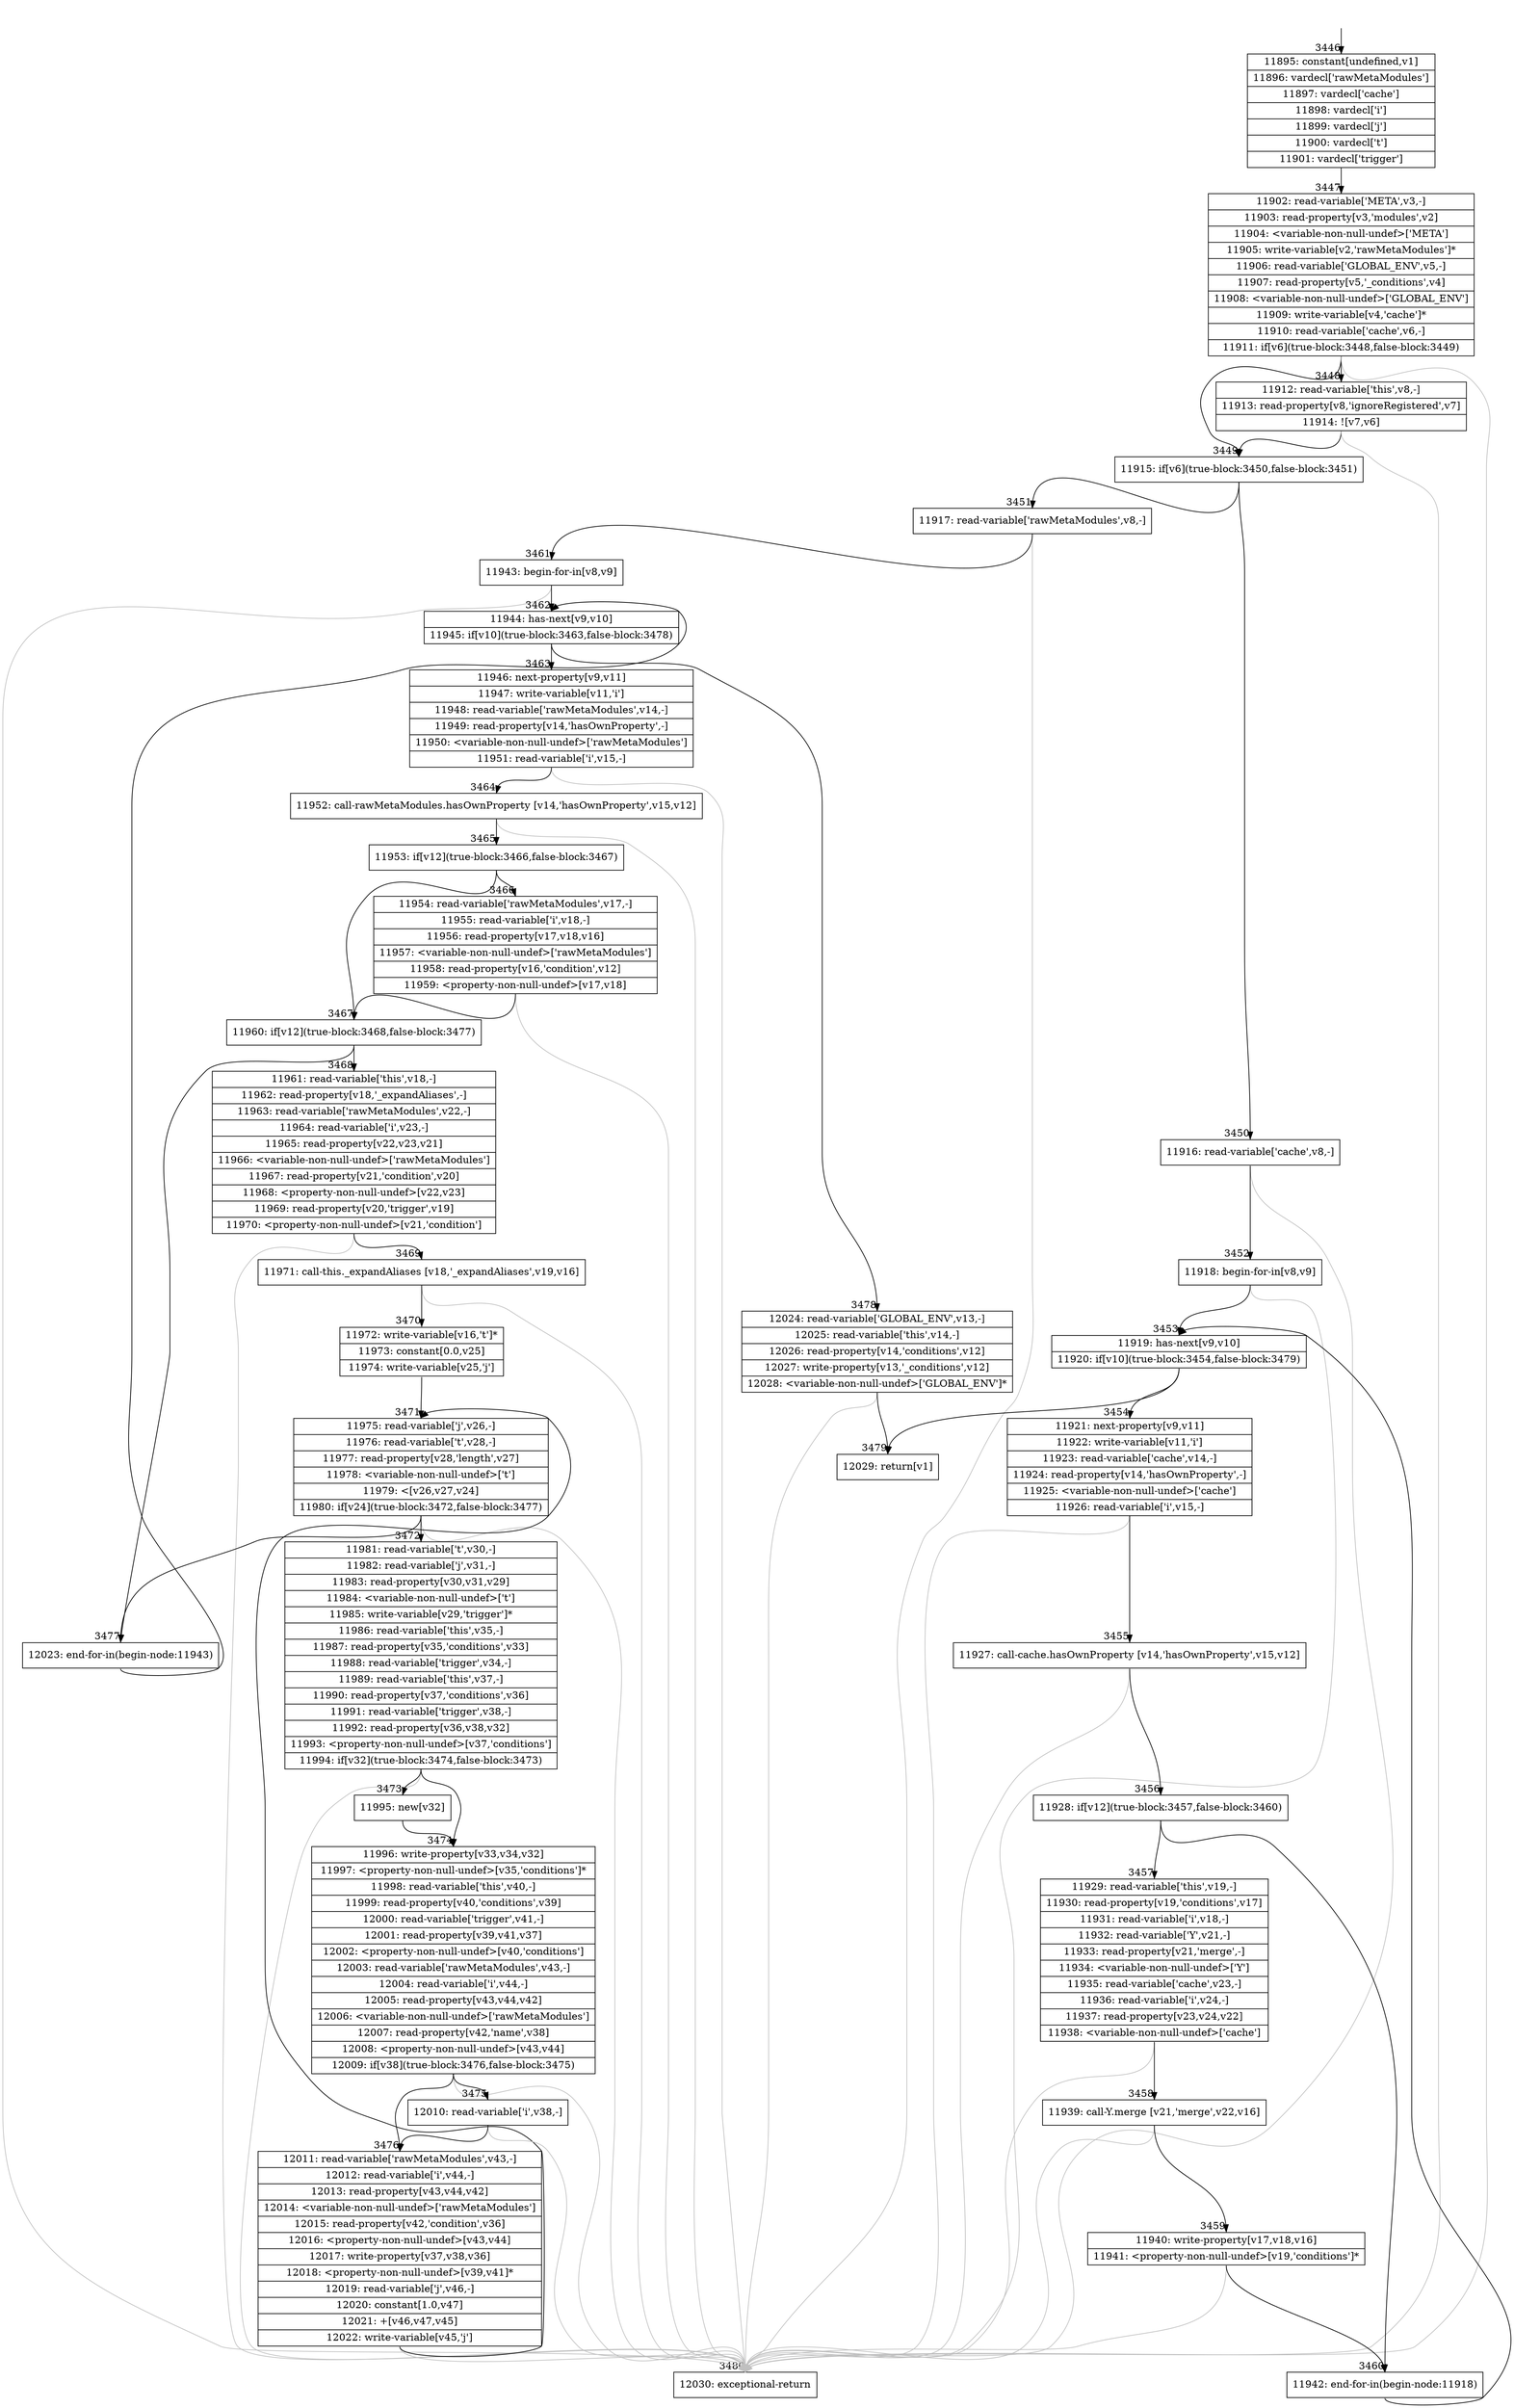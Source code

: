 digraph {
rankdir="TD"
BB_entry183[shape=none,label=""];
BB_entry183 -> BB3446 [tailport=s, headport=n, headlabel="    3446"]
BB3446 [shape=record label="{11895: constant[undefined,v1]|11896: vardecl['rawMetaModules']|11897: vardecl['cache']|11898: vardecl['i']|11899: vardecl['j']|11900: vardecl['t']|11901: vardecl['trigger']}" ] 
BB3446 -> BB3447 [tailport=s, headport=n, headlabel="      3447"]
BB3447 [shape=record label="{11902: read-variable['META',v3,-]|11903: read-property[v3,'modules',v2]|11904: \<variable-non-null-undef\>['META']|11905: write-variable[v2,'rawMetaModules']*|11906: read-variable['GLOBAL_ENV',v5,-]|11907: read-property[v5,'_conditions',v4]|11908: \<variable-non-null-undef\>['GLOBAL_ENV']|11909: write-variable[v4,'cache']*|11910: read-variable['cache',v6,-]|11911: if[v6](true-block:3448,false-block:3449)}" ] 
BB3447 -> BB3449 [tailport=s, headport=n, headlabel="      3449"]
BB3447 -> BB3448 [tailport=s, headport=n, headlabel="      3448"]
BB3447 -> BB3480 [tailport=s, headport=n, color=gray, headlabel="      3480"]
BB3448 [shape=record label="{11912: read-variable['this',v8,-]|11913: read-property[v8,'ignoreRegistered',v7]|11914: ![v7,v6]}" ] 
BB3448 -> BB3449 [tailport=s, headport=n]
BB3448 -> BB3480 [tailport=s, headport=n, color=gray]
BB3449 [shape=record label="{11915: if[v6](true-block:3450,false-block:3451)}" ] 
BB3449 -> BB3450 [tailport=s, headport=n, headlabel="      3450"]
BB3449 -> BB3451 [tailport=s, headport=n, headlabel="      3451"]
BB3450 [shape=record label="{11916: read-variable['cache',v8,-]}" ] 
BB3450 -> BB3452 [tailport=s, headport=n, headlabel="      3452"]
BB3450 -> BB3480 [tailport=s, headport=n, color=gray]
BB3451 [shape=record label="{11917: read-variable['rawMetaModules',v8,-]}" ] 
BB3451 -> BB3461 [tailport=s, headport=n, headlabel="      3461"]
BB3451 -> BB3480 [tailport=s, headport=n, color=gray]
BB3452 [shape=record label="{11918: begin-for-in[v8,v9]}" ] 
BB3452 -> BB3453 [tailport=s, headport=n, headlabel="      3453"]
BB3452 -> BB3480 [tailport=s, headport=n, color=gray]
BB3453 [shape=record label="{11919: has-next[v9,v10]|11920: if[v10](true-block:3454,false-block:3479)}" ] 
BB3453 -> BB3454 [tailport=s, headport=n, headlabel="      3454"]
BB3453 -> BB3479 [tailport=s, headport=n, headlabel="      3479"]
BB3454 [shape=record label="{11921: next-property[v9,v11]|11922: write-variable[v11,'i']|11923: read-variable['cache',v14,-]|11924: read-property[v14,'hasOwnProperty',-]|11925: \<variable-non-null-undef\>['cache']|11926: read-variable['i',v15,-]}" ] 
BB3454 -> BB3455 [tailport=s, headport=n, headlabel="      3455"]
BB3454 -> BB3480 [tailport=s, headport=n, color=gray]
BB3455 [shape=record label="{11927: call-cache.hasOwnProperty [v14,'hasOwnProperty',v15,v12]}" ] 
BB3455 -> BB3456 [tailport=s, headport=n, headlabel="      3456"]
BB3455 -> BB3480 [tailport=s, headport=n, color=gray]
BB3456 [shape=record label="{11928: if[v12](true-block:3457,false-block:3460)}" ] 
BB3456 -> BB3457 [tailport=s, headport=n, headlabel="      3457"]
BB3456 -> BB3460 [tailport=s, headport=n, headlabel="      3460"]
BB3457 [shape=record label="{11929: read-variable['this',v19,-]|11930: read-property[v19,'conditions',v17]|11931: read-variable['i',v18,-]|11932: read-variable['Y',v21,-]|11933: read-property[v21,'merge',-]|11934: \<variable-non-null-undef\>['Y']|11935: read-variable['cache',v23,-]|11936: read-variable['i',v24,-]|11937: read-property[v23,v24,v22]|11938: \<variable-non-null-undef\>['cache']}" ] 
BB3457 -> BB3458 [tailport=s, headport=n, headlabel="      3458"]
BB3457 -> BB3480 [tailport=s, headport=n, color=gray]
BB3458 [shape=record label="{11939: call-Y.merge [v21,'merge',v22,v16]}" ] 
BB3458 -> BB3459 [tailport=s, headport=n, headlabel="      3459"]
BB3458 -> BB3480 [tailport=s, headport=n, color=gray]
BB3459 [shape=record label="{11940: write-property[v17,v18,v16]|11941: \<property-non-null-undef\>[v19,'conditions']*}" ] 
BB3459 -> BB3460 [tailport=s, headport=n]
BB3459 -> BB3480 [tailport=s, headport=n, color=gray]
BB3460 [shape=record label="{11942: end-for-in(begin-node:11918)}" ] 
BB3460 -> BB3453 [tailport=s, headport=n]
BB3461 [shape=record label="{11943: begin-for-in[v8,v9]}" ] 
BB3461 -> BB3462 [tailport=s, headport=n, headlabel="      3462"]
BB3461 -> BB3480 [tailport=s, headport=n, color=gray]
BB3462 [shape=record label="{11944: has-next[v9,v10]|11945: if[v10](true-block:3463,false-block:3478)}" ] 
BB3462 -> BB3463 [tailport=s, headport=n, headlabel="      3463"]
BB3462 -> BB3478 [tailport=s, headport=n, headlabel="      3478"]
BB3463 [shape=record label="{11946: next-property[v9,v11]|11947: write-variable[v11,'i']|11948: read-variable['rawMetaModules',v14,-]|11949: read-property[v14,'hasOwnProperty',-]|11950: \<variable-non-null-undef\>['rawMetaModules']|11951: read-variable['i',v15,-]}" ] 
BB3463 -> BB3464 [tailport=s, headport=n, headlabel="      3464"]
BB3463 -> BB3480 [tailport=s, headport=n, color=gray]
BB3464 [shape=record label="{11952: call-rawMetaModules.hasOwnProperty [v14,'hasOwnProperty',v15,v12]}" ] 
BB3464 -> BB3465 [tailport=s, headport=n, headlabel="      3465"]
BB3464 -> BB3480 [tailport=s, headport=n, color=gray]
BB3465 [shape=record label="{11953: if[v12](true-block:3466,false-block:3467)}" ] 
BB3465 -> BB3467 [tailport=s, headport=n, headlabel="      3467"]
BB3465 -> BB3466 [tailport=s, headport=n, headlabel="      3466"]
BB3466 [shape=record label="{11954: read-variable['rawMetaModules',v17,-]|11955: read-variable['i',v18,-]|11956: read-property[v17,v18,v16]|11957: \<variable-non-null-undef\>['rawMetaModules']|11958: read-property[v16,'condition',v12]|11959: \<property-non-null-undef\>[v17,v18]}" ] 
BB3466 -> BB3467 [tailport=s, headport=n]
BB3466 -> BB3480 [tailport=s, headport=n, color=gray]
BB3467 [shape=record label="{11960: if[v12](true-block:3468,false-block:3477)}" ] 
BB3467 -> BB3468 [tailport=s, headport=n, headlabel="      3468"]
BB3467 -> BB3477 [tailport=s, headport=n, headlabel="      3477"]
BB3468 [shape=record label="{11961: read-variable['this',v18,-]|11962: read-property[v18,'_expandAliases',-]|11963: read-variable['rawMetaModules',v22,-]|11964: read-variable['i',v23,-]|11965: read-property[v22,v23,v21]|11966: \<variable-non-null-undef\>['rawMetaModules']|11967: read-property[v21,'condition',v20]|11968: \<property-non-null-undef\>[v22,v23]|11969: read-property[v20,'trigger',v19]|11970: \<property-non-null-undef\>[v21,'condition']}" ] 
BB3468 -> BB3469 [tailport=s, headport=n, headlabel="      3469"]
BB3468 -> BB3480 [tailport=s, headport=n, color=gray]
BB3469 [shape=record label="{11971: call-this._expandAliases [v18,'_expandAliases',v19,v16]}" ] 
BB3469 -> BB3470 [tailport=s, headport=n, headlabel="      3470"]
BB3469 -> BB3480 [tailport=s, headport=n, color=gray]
BB3470 [shape=record label="{11972: write-variable[v16,'t']*|11973: constant[0.0,v25]|11974: write-variable[v25,'j']}" ] 
BB3470 -> BB3471 [tailport=s, headport=n, headlabel="      3471"]
BB3471 [shape=record label="{11975: read-variable['j',v26,-]|11976: read-variable['t',v28,-]|11977: read-property[v28,'length',v27]|11978: \<variable-non-null-undef\>['t']|11979: \<[v26,v27,v24]|11980: if[v24](true-block:3472,false-block:3477)}" ] 
BB3471 -> BB3472 [tailport=s, headport=n, headlabel="      3472"]
BB3471 -> BB3477 [tailport=s, headport=n]
BB3471 -> BB3480 [tailport=s, headport=n, color=gray]
BB3472 [shape=record label="{11981: read-variable['t',v30,-]|11982: read-variable['j',v31,-]|11983: read-property[v30,v31,v29]|11984: \<variable-non-null-undef\>['t']|11985: write-variable[v29,'trigger']*|11986: read-variable['this',v35,-]|11987: read-property[v35,'conditions',v33]|11988: read-variable['trigger',v34,-]|11989: read-variable['this',v37,-]|11990: read-property[v37,'conditions',v36]|11991: read-variable['trigger',v38,-]|11992: read-property[v36,v38,v32]|11993: \<property-non-null-undef\>[v37,'conditions']|11994: if[v32](true-block:3474,false-block:3473)}" ] 
BB3472 -> BB3474 [tailport=s, headport=n, headlabel="      3474"]
BB3472 -> BB3473 [tailport=s, headport=n, headlabel="      3473"]
BB3472 -> BB3480 [tailport=s, headport=n, color=gray]
BB3473 [shape=record label="{11995: new[v32]}" ] 
BB3473 -> BB3474 [tailport=s, headport=n]
BB3474 [shape=record label="{11996: write-property[v33,v34,v32]|11997: \<property-non-null-undef\>[v35,'conditions']*|11998: read-variable['this',v40,-]|11999: read-property[v40,'conditions',v39]|12000: read-variable['trigger',v41,-]|12001: read-property[v39,v41,v37]|12002: \<property-non-null-undef\>[v40,'conditions']|12003: read-variable['rawMetaModules',v43,-]|12004: read-variable['i',v44,-]|12005: read-property[v43,v44,v42]|12006: \<variable-non-null-undef\>['rawMetaModules']|12007: read-property[v42,'name',v38]|12008: \<property-non-null-undef\>[v43,v44]|12009: if[v38](true-block:3476,false-block:3475)}" ] 
BB3474 -> BB3476 [tailport=s, headport=n, headlabel="      3476"]
BB3474 -> BB3475 [tailport=s, headport=n, headlabel="      3475"]
BB3474 -> BB3480 [tailport=s, headport=n, color=gray]
BB3475 [shape=record label="{12010: read-variable['i',v38,-]}" ] 
BB3475 -> BB3476 [tailport=s, headport=n]
BB3475 -> BB3480 [tailport=s, headport=n, color=gray]
BB3476 [shape=record label="{12011: read-variable['rawMetaModules',v43,-]|12012: read-variable['i',v44,-]|12013: read-property[v43,v44,v42]|12014: \<variable-non-null-undef\>['rawMetaModules']|12015: read-property[v42,'condition',v36]|12016: \<property-non-null-undef\>[v43,v44]|12017: write-property[v37,v38,v36]|12018: \<property-non-null-undef\>[v39,v41]*|12019: read-variable['j',v46,-]|12020: constant[1.0,v47]|12021: +[v46,v47,v45]|12022: write-variable[v45,'j']}" ] 
BB3476 -> BB3471 [tailport=s, headport=n]
BB3476 -> BB3480 [tailport=s, headport=n, color=gray]
BB3477 [shape=record label="{12023: end-for-in(begin-node:11943)}" ] 
BB3477 -> BB3462 [tailport=s, headport=n]
BB3478 [shape=record label="{12024: read-variable['GLOBAL_ENV',v13,-]|12025: read-variable['this',v14,-]|12026: read-property[v14,'conditions',v12]|12027: write-property[v13,'_conditions',v12]|12028: \<variable-non-null-undef\>['GLOBAL_ENV']*}" ] 
BB3478 -> BB3479 [tailport=s, headport=n]
BB3478 -> BB3480 [tailport=s, headport=n, color=gray]
BB3479 [shape=record label="{12029: return[v1]}" ] 
BB3480 [shape=record label="{12030: exceptional-return}" ] 
//#$~ 6273
}
